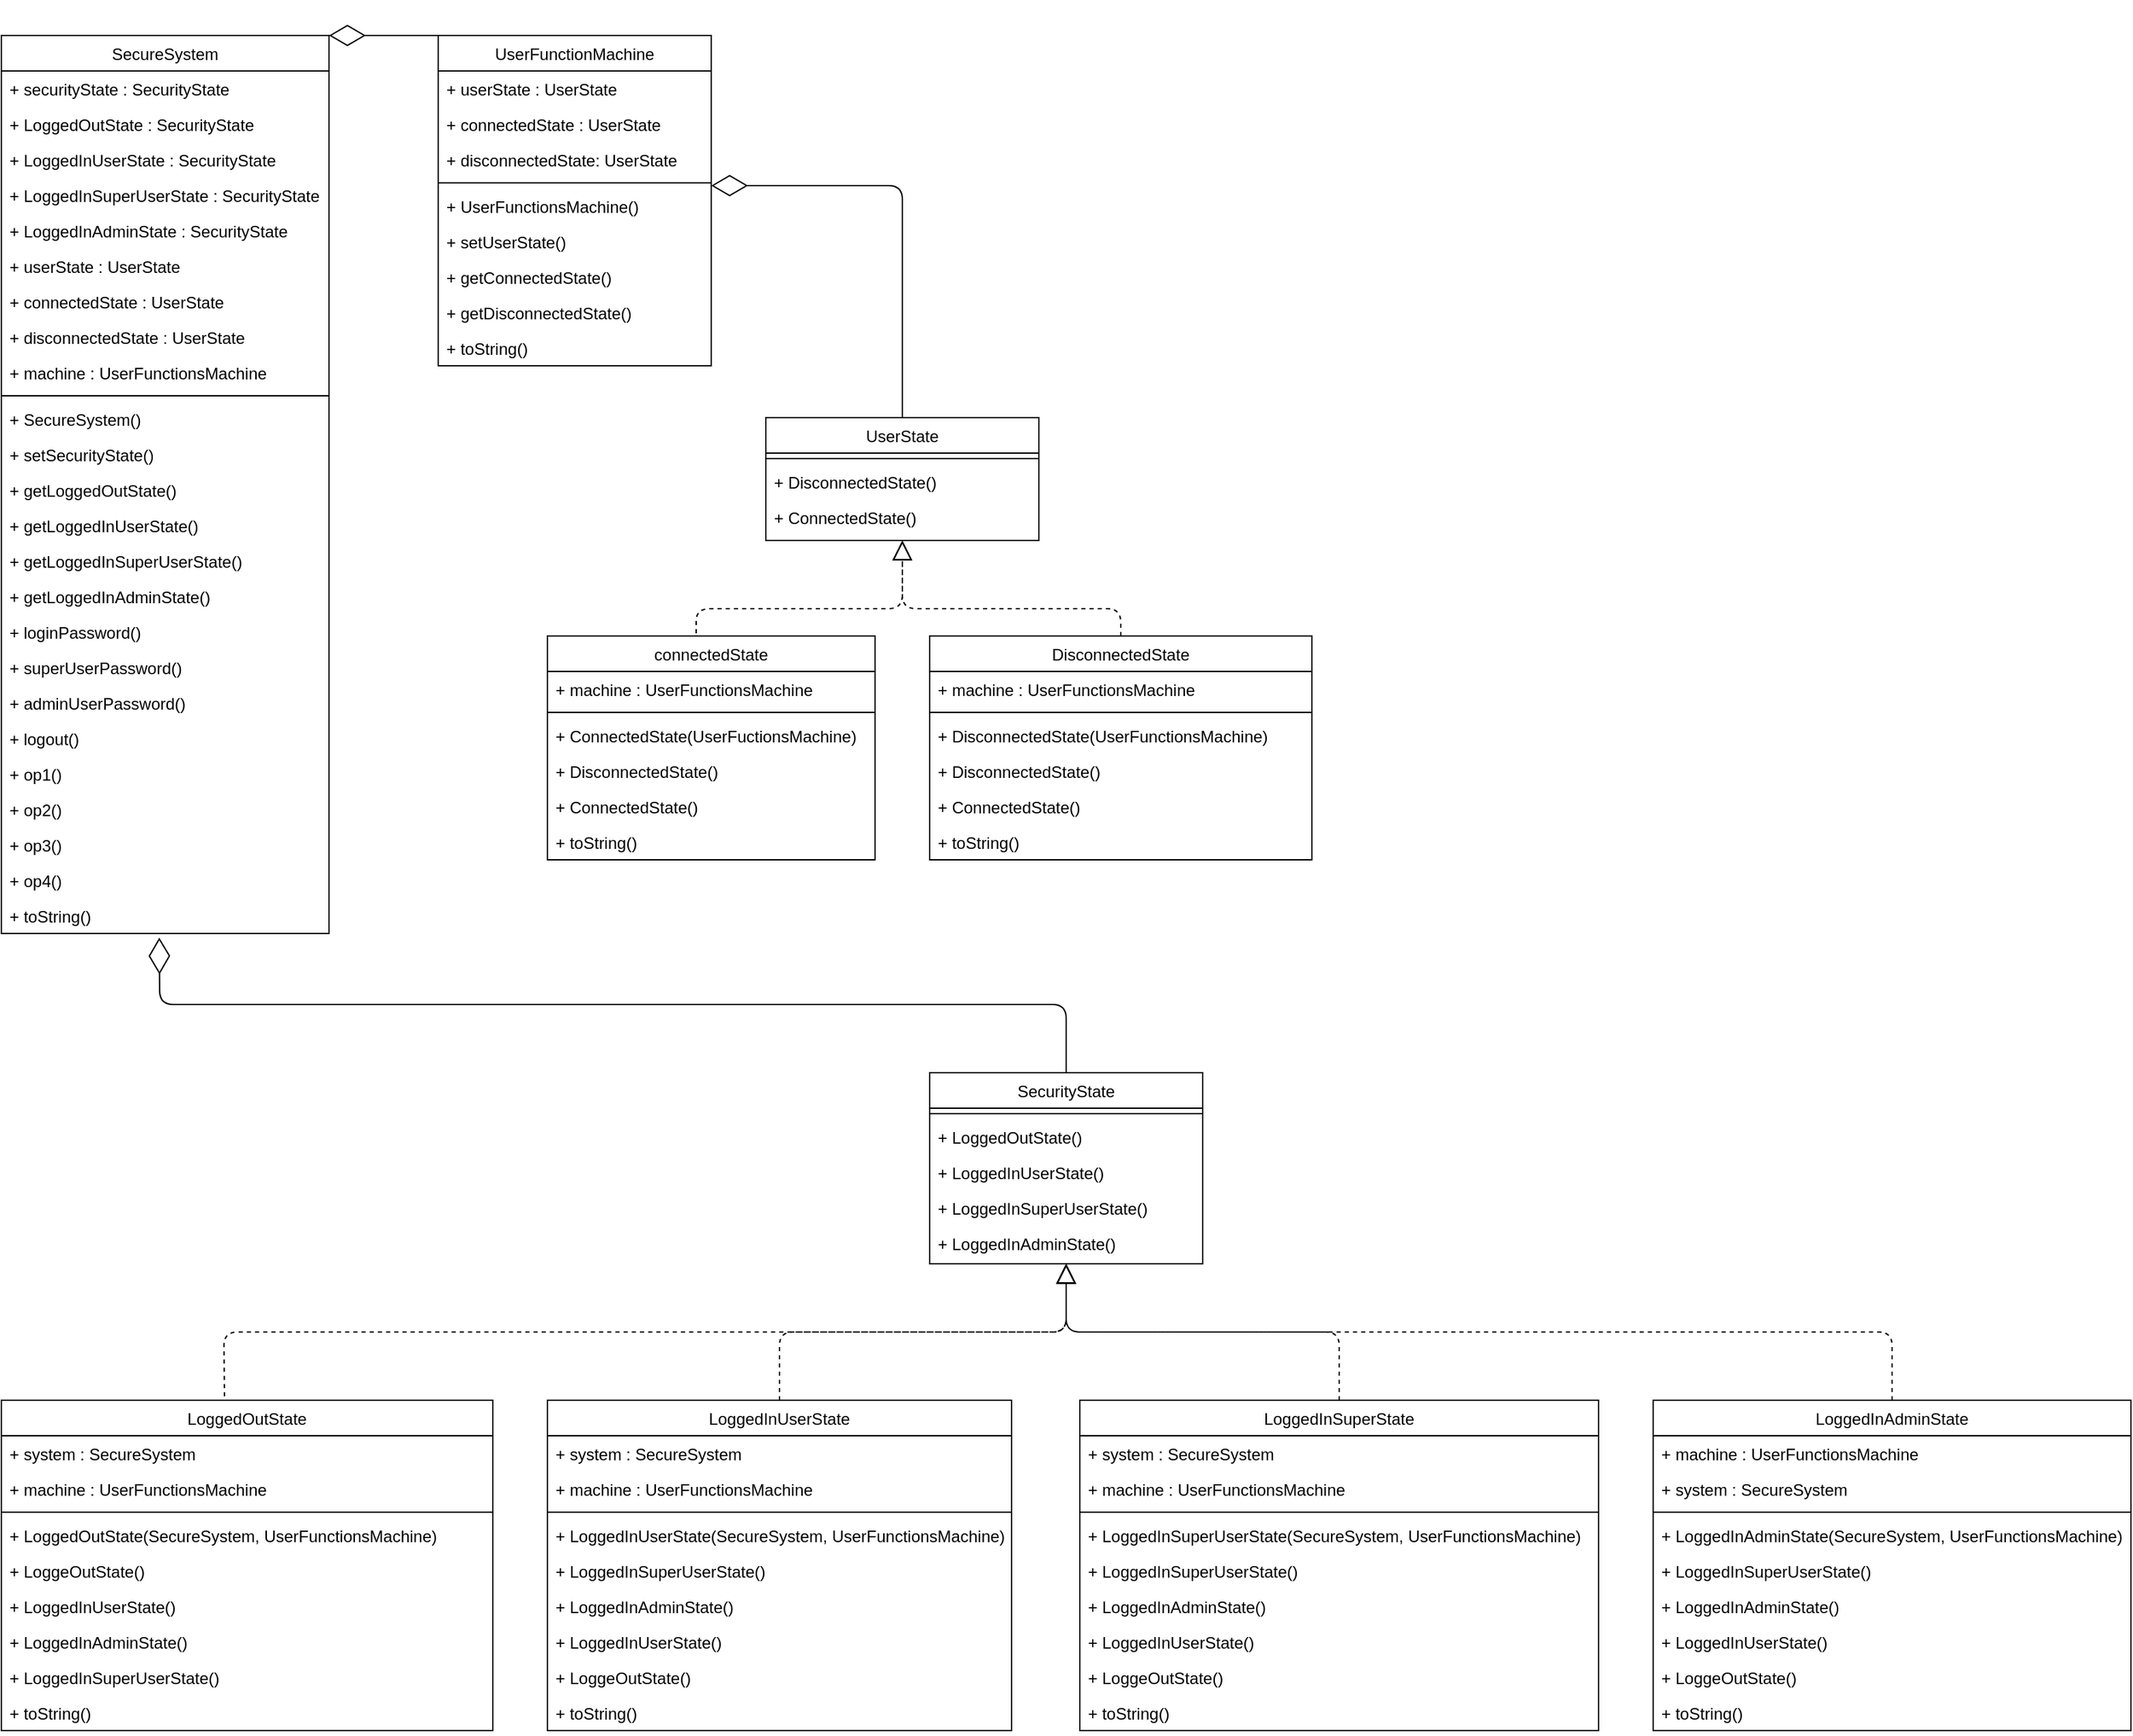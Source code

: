 <mxfile version="13.7.9" type="device"><diagram id="C5RBs43oDa-KdzZeNtuy" name="Page-1"><mxGraphModel dx="2445" dy="1057" grid="1" gridSize="10" guides="1" tooltips="1" connect="1" arrows="1" fold="1" page="1" pageScale="1" pageWidth="2336" pageHeight="1654" math="0" shadow="0"><root><mxCell id="WIyWlLk6GJQsqaUBKTNV-0"/><mxCell id="WIyWlLk6GJQsqaUBKTNV-1" parent="WIyWlLk6GJQsqaUBKTNV-0"/><mxCell id="VgipVYOxQ9triAe78pQ9-0" value="SecureSystem" style="swimlane;fontStyle=0;align=center;verticalAlign=top;childLayout=stackLayout;horizontal=1;startSize=26;horizontalStack=0;resizeParent=1;resizeLast=0;collapsible=1;marginBottom=0;rounded=0;shadow=0;strokeWidth=1;" parent="WIyWlLk6GJQsqaUBKTNV-1" vertex="1"><mxGeometry x="40" y="40" width="240" height="658" as="geometry"><mxRectangle x="550" y="140" width="160" height="26" as="alternateBounds"/></mxGeometry></mxCell><mxCell id="VgipVYOxQ9triAe78pQ9-1" value="+ securityState : SecurityState" style="text;align=left;verticalAlign=top;spacingLeft=4;spacingRight=4;overflow=hidden;rotatable=0;points=[[0,0.5],[1,0.5]];portConstraint=eastwest;" parent="VgipVYOxQ9triAe78pQ9-0" vertex="1"><mxGeometry y="26" width="240" height="26" as="geometry"/></mxCell><mxCell id="P7o2GluQ_QutccK731sS-0" value="+ LoggedOutState : SecurityState" style="text;align=left;verticalAlign=top;spacingLeft=4;spacingRight=4;overflow=hidden;rotatable=0;points=[[0,0.5],[1,0.5]];portConstraint=eastwest;" vertex="1" parent="VgipVYOxQ9triAe78pQ9-0"><mxGeometry y="52" width="240" height="26" as="geometry"/></mxCell><mxCell id="P7o2GluQ_QutccK731sS-2" value="+ LoggedInUserState : SecurityState" style="text;align=left;verticalAlign=top;spacingLeft=4;spacingRight=4;overflow=hidden;rotatable=0;points=[[0,0.5],[1,0.5]];portConstraint=eastwest;" vertex="1" parent="VgipVYOxQ9triAe78pQ9-0"><mxGeometry y="78" width="240" height="26" as="geometry"/></mxCell><mxCell id="P7o2GluQ_QutccK731sS-1" value="+ LoggedInSuperUserState : SecurityState" style="text;align=left;verticalAlign=top;spacingLeft=4;spacingRight=4;overflow=hidden;rotatable=0;points=[[0,0.5],[1,0.5]];portConstraint=eastwest;" vertex="1" parent="VgipVYOxQ9triAe78pQ9-0"><mxGeometry y="104" width="240" height="26" as="geometry"/></mxCell><mxCell id="P7o2GluQ_QutccK731sS-5" value="+ LoggedInAdminState : SecurityState" style="text;align=left;verticalAlign=top;spacingLeft=4;spacingRight=4;overflow=hidden;rotatable=0;points=[[0,0.5],[1,0.5]];portConstraint=eastwest;" vertex="1" parent="VgipVYOxQ9triAe78pQ9-0"><mxGeometry y="130" width="240" height="26" as="geometry"/></mxCell><mxCell id="P7o2GluQ_QutccK731sS-6" value="+ userState : UserState" style="text;align=left;verticalAlign=top;spacingLeft=4;spacingRight=4;overflow=hidden;rotatable=0;points=[[0,0.5],[1,0.5]];portConstraint=eastwest;" vertex="1" parent="VgipVYOxQ9triAe78pQ9-0"><mxGeometry y="156" width="240" height="26" as="geometry"/></mxCell><mxCell id="P7o2GluQ_QutccK731sS-4" value="+ connectedState : UserState" style="text;align=left;verticalAlign=top;spacingLeft=4;spacingRight=4;overflow=hidden;rotatable=0;points=[[0,0.5],[1,0.5]];portConstraint=eastwest;" vertex="1" parent="VgipVYOxQ9triAe78pQ9-0"><mxGeometry y="182" width="240" height="26" as="geometry"/></mxCell><mxCell id="P7o2GluQ_QutccK731sS-7" value="+ disconnectedState : UserState" style="text;align=left;verticalAlign=top;spacingLeft=4;spacingRight=4;overflow=hidden;rotatable=0;points=[[0,0.5],[1,0.5]];portConstraint=eastwest;" vertex="1" parent="VgipVYOxQ9triAe78pQ9-0"><mxGeometry y="208" width="240" height="26" as="geometry"/></mxCell><mxCell id="P7o2GluQ_QutccK731sS-3" value="+ machine : UserFunctionsMachine" style="text;align=left;verticalAlign=top;spacingLeft=4;spacingRight=4;overflow=hidden;rotatable=0;points=[[0,0.5],[1,0.5]];portConstraint=eastwest;" vertex="1" parent="VgipVYOxQ9triAe78pQ9-0"><mxGeometry y="234" width="240" height="26" as="geometry"/></mxCell><mxCell id="VgipVYOxQ9triAe78pQ9-2" value="" style="line;html=1;strokeWidth=1;align=left;verticalAlign=middle;spacingTop=-1;spacingLeft=3;spacingRight=3;rotatable=0;labelPosition=right;points=[];portConstraint=eastwest;" parent="VgipVYOxQ9triAe78pQ9-0" vertex="1"><mxGeometry y="260" width="240" height="8" as="geometry"/></mxCell><mxCell id="VgipVYOxQ9triAe78pQ9-3" value="+ SecureSystem()" style="text;align=left;verticalAlign=top;spacingLeft=4;spacingRight=4;overflow=hidden;rotatable=0;points=[[0,0.5],[1,0.5]];portConstraint=eastwest;" parent="VgipVYOxQ9triAe78pQ9-0" vertex="1"><mxGeometry y="268" width="240" height="26" as="geometry"/></mxCell><mxCell id="VgipVYOxQ9triAe78pQ9-4" value="+ setSecurityState()" style="text;align=left;verticalAlign=top;spacingLeft=4;spacingRight=4;overflow=hidden;rotatable=0;points=[[0,0.5],[1,0.5]];portConstraint=eastwest;" parent="VgipVYOxQ9triAe78pQ9-0" vertex="1"><mxGeometry y="294" width="240" height="26" as="geometry"/></mxCell><mxCell id="VgipVYOxQ9triAe78pQ9-5" value="+ getLoggedOutState()" style="text;align=left;verticalAlign=top;spacingLeft=4;spacingRight=4;overflow=hidden;rotatable=0;points=[[0,0.5],[1,0.5]];portConstraint=eastwest;" parent="VgipVYOxQ9triAe78pQ9-0" vertex="1"><mxGeometry y="320" width="240" height="26" as="geometry"/></mxCell><mxCell id="VgipVYOxQ9triAe78pQ9-6" value="+ getLoggedInUserState()" style="text;align=left;verticalAlign=top;spacingLeft=4;spacingRight=4;overflow=hidden;rotatable=0;points=[[0,0.5],[1,0.5]];portConstraint=eastwest;" parent="VgipVYOxQ9triAe78pQ9-0" vertex="1"><mxGeometry y="346" width="240" height="26" as="geometry"/></mxCell><mxCell id="VgipVYOxQ9triAe78pQ9-7" value="+ getLoggedInSuperUserState()" style="text;align=left;verticalAlign=top;spacingLeft=4;spacingRight=4;overflow=hidden;rotatable=0;points=[[0,0.5],[1,0.5]];portConstraint=eastwest;" parent="VgipVYOxQ9triAe78pQ9-0" vertex="1"><mxGeometry y="372" width="240" height="26" as="geometry"/></mxCell><mxCell id="VgipVYOxQ9triAe78pQ9-8" value="+ getLoggedInAdminState()" style="text;align=left;verticalAlign=top;spacingLeft=4;spacingRight=4;overflow=hidden;rotatable=0;points=[[0,0.5],[1,0.5]];portConstraint=eastwest;" parent="VgipVYOxQ9triAe78pQ9-0" vertex="1"><mxGeometry y="398" width="240" height="26" as="geometry"/></mxCell><mxCell id="VgipVYOxQ9triAe78pQ9-9" value="+ loginPassword()" style="text;align=left;verticalAlign=top;spacingLeft=4;spacingRight=4;overflow=hidden;rotatable=0;points=[[0,0.5],[1,0.5]];portConstraint=eastwest;" parent="VgipVYOxQ9triAe78pQ9-0" vertex="1"><mxGeometry y="424" width="240" height="26" as="geometry"/></mxCell><mxCell id="VgipVYOxQ9triAe78pQ9-10" value="+ superUserPassword()" style="text;align=left;verticalAlign=top;spacingLeft=4;spacingRight=4;overflow=hidden;rotatable=0;points=[[0,0.5],[1,0.5]];portConstraint=eastwest;" parent="VgipVYOxQ9triAe78pQ9-0" vertex="1"><mxGeometry y="450" width="240" height="26" as="geometry"/></mxCell><mxCell id="VgipVYOxQ9triAe78pQ9-11" value="+ adminUserPassword()" style="text;align=left;verticalAlign=top;spacingLeft=4;spacingRight=4;overflow=hidden;rotatable=0;points=[[0,0.5],[1,0.5]];portConstraint=eastwest;" parent="VgipVYOxQ9triAe78pQ9-0" vertex="1"><mxGeometry y="476" width="240" height="26" as="geometry"/></mxCell><mxCell id="P7o2GluQ_QutccK731sS-8" value="+ logout()" style="text;align=left;verticalAlign=top;spacingLeft=4;spacingRight=4;overflow=hidden;rotatable=0;points=[[0,0.5],[1,0.5]];portConstraint=eastwest;" vertex="1" parent="VgipVYOxQ9triAe78pQ9-0"><mxGeometry y="502" width="240" height="26" as="geometry"/></mxCell><mxCell id="P7o2GluQ_QutccK731sS-17" value="+ op1()" style="text;align=left;verticalAlign=top;spacingLeft=4;spacingRight=4;overflow=hidden;rotatable=0;points=[[0,0.5],[1,0.5]];portConstraint=eastwest;" vertex="1" parent="VgipVYOxQ9triAe78pQ9-0"><mxGeometry y="528" width="240" height="26" as="geometry"/></mxCell><mxCell id="P7o2GluQ_QutccK731sS-12" value="+ op2()" style="text;align=left;verticalAlign=top;spacingLeft=4;spacingRight=4;overflow=hidden;rotatable=0;points=[[0,0.5],[1,0.5]];portConstraint=eastwest;" vertex="1" parent="VgipVYOxQ9triAe78pQ9-0"><mxGeometry y="554" width="240" height="26" as="geometry"/></mxCell><mxCell id="P7o2GluQ_QutccK731sS-19" value="+ op3()" style="text;align=left;verticalAlign=top;spacingLeft=4;spacingRight=4;overflow=hidden;rotatable=0;points=[[0,0.5],[1,0.5]];portConstraint=eastwest;" vertex="1" parent="VgipVYOxQ9triAe78pQ9-0"><mxGeometry y="580" width="240" height="26" as="geometry"/></mxCell><mxCell id="P7o2GluQ_QutccK731sS-18" value="+ op4()" style="text;align=left;verticalAlign=top;spacingLeft=4;spacingRight=4;overflow=hidden;rotatable=0;points=[[0,0.5],[1,0.5]];portConstraint=eastwest;" vertex="1" parent="VgipVYOxQ9triAe78pQ9-0"><mxGeometry y="606" width="240" height="26" as="geometry"/></mxCell><mxCell id="P7o2GluQ_QutccK731sS-13" value="+ toString()" style="text;align=left;verticalAlign=top;spacingLeft=4;spacingRight=4;overflow=hidden;rotatable=0;points=[[0,0.5],[1,0.5]];portConstraint=eastwest;" vertex="1" parent="VgipVYOxQ9triAe78pQ9-0"><mxGeometry y="632" width="240" height="26" as="geometry"/></mxCell><mxCell id="P7o2GluQ_QutccK731sS-23" value="" style="endArrow=block;dashed=1;endFill=0;endSize=12;html=1;exitX=0.454;exitY=-0.012;exitDx=0;exitDy=0;exitPerimeter=0;entryX=0.5;entryY=1;entryDx=0;entryDy=0;" edge="1" parent="WIyWlLk6GJQsqaUBKTNV-1" source="VgipVYOxQ9triAe78pQ9-29" target="VgipVYOxQ9triAe78pQ9-21"><mxGeometry width="160" relative="1" as="geometry"><mxPoint x="570" y="562" as="sourcePoint"/><mxPoint x="700" y="540" as="targetPoint"/><Array as="points"><mxPoint x="549" y="460"/><mxPoint x="700" y="460"/></Array></mxGeometry></mxCell><mxCell id="VgipVYOxQ9triAe78pQ9-16" value="UserFunctionMachine" style="swimlane;fontStyle=0;align=center;verticalAlign=top;childLayout=stackLayout;horizontal=1;startSize=26;horizontalStack=0;resizeParent=1;resizeLast=0;collapsible=1;marginBottom=0;rounded=0;shadow=0;strokeWidth=1;" parent="WIyWlLk6GJQsqaUBKTNV-1" vertex="1"><mxGeometry x="360" y="40" width="200" height="242" as="geometry"><mxRectangle x="550" y="140" width="160" height="26" as="alternateBounds"/></mxGeometry></mxCell><mxCell id="VgipVYOxQ9triAe78pQ9-18" value="+ userState : UserState" style="text;align=left;verticalAlign=top;spacingLeft=4;spacingRight=4;overflow=hidden;rotatable=0;points=[[0,0.5],[1,0.5]];portConstraint=eastwest;" parent="VgipVYOxQ9triAe78pQ9-16" vertex="1"><mxGeometry y="26" width="200" height="26" as="geometry"/></mxCell><mxCell id="P7o2GluQ_QutccK731sS-24" value="+ connectedState : UserState" style="text;align=left;verticalAlign=top;spacingLeft=4;spacingRight=4;overflow=hidden;rotatable=0;points=[[0,0.5],[1,0.5]];portConstraint=eastwest;" vertex="1" parent="VgipVYOxQ9triAe78pQ9-16"><mxGeometry y="52" width="200" height="26" as="geometry"/></mxCell><mxCell id="P7o2GluQ_QutccK731sS-25" value="+ disconnectedState: UserState" style="text;align=left;verticalAlign=top;spacingLeft=4;spacingRight=4;overflow=hidden;rotatable=0;points=[[0,0.5],[1,0.5]];portConstraint=eastwest;" vertex="1" parent="VgipVYOxQ9triAe78pQ9-16"><mxGeometry y="78" width="200" height="26" as="geometry"/></mxCell><mxCell id="VgipVYOxQ9triAe78pQ9-17" value="" style="line;html=1;strokeWidth=1;align=left;verticalAlign=middle;spacingTop=-1;spacingLeft=3;spacingRight=3;rotatable=0;labelPosition=right;points=[];portConstraint=eastwest;" parent="VgipVYOxQ9triAe78pQ9-16" vertex="1"><mxGeometry y="104" width="200" height="8" as="geometry"/></mxCell><mxCell id="VgipVYOxQ9triAe78pQ9-19" value="+ UserFunctionsMachine()" style="text;align=left;verticalAlign=top;spacingLeft=4;spacingRight=4;overflow=hidden;rotatable=0;points=[[0,0.5],[1,0.5]];portConstraint=eastwest;" parent="VgipVYOxQ9triAe78pQ9-16" vertex="1"><mxGeometry y="112" width="200" height="26" as="geometry"/></mxCell><mxCell id="VgipVYOxQ9triAe78pQ9-20" value="+ setUserState()" style="text;align=left;verticalAlign=top;spacingLeft=4;spacingRight=4;overflow=hidden;rotatable=0;points=[[0,0.5],[1,0.5]];portConstraint=eastwest;" parent="VgipVYOxQ9triAe78pQ9-16" vertex="1"><mxGeometry y="138" width="200" height="26" as="geometry"/></mxCell><mxCell id="P7o2GluQ_QutccK731sS-26" value="+ getConnectedState()" style="text;align=left;verticalAlign=top;spacingLeft=4;spacingRight=4;overflow=hidden;rotatable=0;points=[[0,0.5],[1,0.5]];portConstraint=eastwest;" vertex="1" parent="VgipVYOxQ9triAe78pQ9-16"><mxGeometry y="164" width="200" height="26" as="geometry"/></mxCell><mxCell id="P7o2GluQ_QutccK731sS-27" value="+ getDisconnectedState()" style="text;align=left;verticalAlign=top;spacingLeft=4;spacingRight=4;overflow=hidden;rotatable=0;points=[[0,0.5],[1,0.5]];portConstraint=eastwest;" vertex="1" parent="VgipVYOxQ9triAe78pQ9-16"><mxGeometry y="190" width="200" height="26" as="geometry"/></mxCell><mxCell id="P7o2GluQ_QutccK731sS-28" value="+ toString()" style="text;align=left;verticalAlign=top;spacingLeft=4;spacingRight=4;overflow=hidden;rotatable=0;points=[[0,0.5],[1,0.5]];portConstraint=eastwest;" vertex="1" parent="VgipVYOxQ9triAe78pQ9-16"><mxGeometry y="216" width="200" height="26" as="geometry"/></mxCell><mxCell id="P7o2GluQ_QutccK731sS-31" value="" style="endArrow=block;dashed=1;endFill=0;endSize=12;html=1;exitX=0.5;exitY=0;exitDx=0;exitDy=0;entryX=0.5;entryY=1;entryDx=0;entryDy=0;" edge="1" parent="WIyWlLk6GJQsqaUBKTNV-1" source="VgipVYOxQ9triAe78pQ9-37" target="VgipVYOxQ9triAe78pQ9-21"><mxGeometry width="160" relative="1" as="geometry"><mxPoint x="830.0" y="587.72" as="sourcePoint"/><mxPoint x="959.2" y="510.0" as="targetPoint"/><Array as="points"><mxPoint x="860" y="460"/><mxPoint x="700" y="460"/></Array></mxGeometry></mxCell><mxCell id="P7o2GluQ_QutccK731sS-32" value="" style="endArrow=block;dashed=1;endFill=0;endSize=12;html=1;exitX=0.5;exitY=0;exitDx=0;exitDy=0;entryX=0.5;entryY=1;entryDx=0;entryDy=0;movable=0;resizable=0;rotatable=0;deletable=0;editable=0;connectable=0;" edge="1" parent="WIyWlLk6GJQsqaUBKTNV-1" source="P7o2GluQ_QutccK731sS-42" target="P7o2GluQ_QutccK731sS-34"><mxGeometry width="160" relative="1" as="geometry"><mxPoint x="690" y="1042" as="sourcePoint"/><mxPoint x="820" y="1020" as="targetPoint"/><Array as="points"><mxPoint x="610" y="990"/><mxPoint x="820" y="990"/></Array></mxGeometry></mxCell><mxCell id="P7o2GluQ_QutccK731sS-33" value="" style="endArrow=block;dashed=1;endFill=0;endSize=12;html=1;exitX=0.5;exitY=0;exitDx=0;exitDy=0;entryX=0.5;entryY=1;entryDx=0;entryDy=0;" edge="1" parent="WIyWlLk6GJQsqaUBKTNV-1" source="P7o2GluQ_QutccK731sS-50" target="P7o2GluQ_QutccK731sS-34"><mxGeometry width="160" relative="1" as="geometry"><mxPoint x="950.0" y="1067.72" as="sourcePoint"/><mxPoint x="1079.2" y="990.0" as="targetPoint"/><Array as="points"><mxPoint x="1020" y="990"/><mxPoint x="820" y="990"/></Array></mxGeometry></mxCell><mxCell id="P7o2GluQ_QutccK731sS-58" value="" style="endArrow=block;dashed=1;endFill=0;endSize=12;html=1;exitX=0.454;exitY=-0.012;exitDx=0;exitDy=0;exitPerimeter=0;entryX=0.5;entryY=1;entryDx=0;entryDy=0;" edge="1" parent="WIyWlLk6GJQsqaUBKTNV-1" source="P7o2GluQ_QutccK731sS-59" target="P7o2GluQ_QutccK731sS-34"><mxGeometry width="160" relative="1" as="geometry"><mxPoint x="450" y="1042" as="sourcePoint"/><mxPoint x="580" y="990" as="targetPoint"/><Array as="points"><mxPoint x="203" y="990"/><mxPoint x="820" y="990"/></Array></mxGeometry></mxCell><mxCell id="P7o2GluQ_QutccK731sS-76" value="" style="endArrow=block;dashed=1;endFill=0;endSize=12;html=1;exitX=0.5;exitY=0;exitDx=0;exitDy=0;entryX=0.5;entryY=1;entryDx=0;entryDy=0;" edge="1" parent="WIyWlLk6GJQsqaUBKTNV-1" source="P7o2GluQ_QutccK731sS-77" target="P7o2GluQ_QutccK731sS-34"><mxGeometry width="160" relative="1" as="geometry"><mxPoint x="1170" y="1042" as="sourcePoint"/><mxPoint x="870" y="1020" as="targetPoint"/><Array as="points"><mxPoint x="1425" y="990"/><mxPoint x="820" y="990"/></Array></mxGeometry></mxCell><mxCell id="P7o2GluQ_QutccK731sS-85" value="" style="endArrow=diamondThin;endFill=0;endSize=24;html=1;entryX=0.482;entryY=1.115;entryDx=0;entryDy=0;entryPerimeter=0;exitX=0.5;exitY=0;exitDx=0;exitDy=0;" edge="1" parent="WIyWlLk6GJQsqaUBKTNV-1" source="P7o2GluQ_QutccK731sS-34" target="P7o2GluQ_QutccK731sS-13"><mxGeometry width="160" relative="1" as="geometry"><mxPoint x="520" y="750" as="sourcePoint"/><mxPoint x="230" y="790" as="targetPoint"/><Array as="points"><mxPoint x="820" y="750"/><mxPoint x="156" y="750"/></Array></mxGeometry></mxCell><mxCell id="P7o2GluQ_QutccK731sS-87" value="" style="endArrow=diamondThin;endFill=0;endSize=24;html=1;exitX=0.5;exitY=0;exitDx=0;exitDy=0;" edge="1" parent="WIyWlLk6GJQsqaUBKTNV-1" source="VgipVYOxQ9triAe78pQ9-21"><mxGeometry width="160" relative="1" as="geometry"><mxPoint x="680" y="381.01" as="sourcePoint"/><mxPoint x="560" y="150" as="targetPoint"/><Array as="points"><mxPoint x="700" y="347"/><mxPoint x="700" y="150"/></Array></mxGeometry></mxCell><mxCell id="P7o2GluQ_QutccK731sS-34" value="SecurityState" style="swimlane;fontStyle=0;align=center;verticalAlign=top;childLayout=stackLayout;horizontal=1;startSize=26;horizontalStack=0;resizeParent=1;resizeLast=0;collapsible=1;marginBottom=0;rounded=0;shadow=0;strokeWidth=1;" vertex="1" parent="WIyWlLk6GJQsqaUBKTNV-1"><mxGeometry x="720" y="800" width="200" height="140" as="geometry"><mxRectangle x="550" y="140" width="160" height="26" as="alternateBounds"/></mxGeometry></mxCell><mxCell id="P7o2GluQ_QutccK731sS-36" value="" style="line;html=1;strokeWidth=1;align=left;verticalAlign=middle;spacingTop=-1;spacingLeft=3;spacingRight=3;rotatable=0;labelPosition=right;points=[];portConstraint=eastwest;" vertex="1" parent="P7o2GluQ_QutccK731sS-34"><mxGeometry y="26" width="200" height="8" as="geometry"/></mxCell><mxCell id="P7o2GluQ_QutccK731sS-37" value="+ LoggedOutState()" style="text;align=left;verticalAlign=top;spacingLeft=4;spacingRight=4;overflow=hidden;rotatable=0;points=[[0,0.5],[1,0.5]];portConstraint=eastwest;" vertex="1" parent="P7o2GluQ_QutccK731sS-34"><mxGeometry y="34" width="200" height="26" as="geometry"/></mxCell><mxCell id="P7o2GluQ_QutccK731sS-38" value="+ LoggedInUserState()" style="text;align=left;verticalAlign=top;spacingLeft=4;spacingRight=4;overflow=hidden;rotatable=0;points=[[0,0.5],[1,0.5]];portConstraint=eastwest;" vertex="1" parent="P7o2GluQ_QutccK731sS-34"><mxGeometry y="60" width="200" height="26" as="geometry"/></mxCell><mxCell id="P7o2GluQ_QutccK731sS-39" value="+ LoggedInSuperUserState()" style="text;align=left;verticalAlign=top;spacingLeft=4;spacingRight=4;overflow=hidden;rotatable=0;points=[[0,0.5],[1,0.5]];portConstraint=eastwest;" vertex="1" parent="P7o2GluQ_QutccK731sS-34"><mxGeometry y="86" width="200" height="26" as="geometry"/></mxCell><mxCell id="P7o2GluQ_QutccK731sS-40" value="+ LoggedInAdminState()" style="text;align=left;verticalAlign=top;spacingLeft=4;spacingRight=4;overflow=hidden;rotatable=0;points=[[0,0.5],[1,0.5]];portConstraint=eastwest;" vertex="1" parent="P7o2GluQ_QutccK731sS-34"><mxGeometry y="112" width="200" height="26" as="geometry"/></mxCell><mxCell id="P7o2GluQ_QutccK731sS-42" value="LoggedInUserState" style="swimlane;fontStyle=0;align=center;verticalAlign=top;childLayout=stackLayout;horizontal=1;startSize=26;horizontalStack=0;resizeParent=1;resizeLast=0;collapsible=1;marginBottom=0;rounded=0;shadow=0;strokeWidth=1;" vertex="1" parent="WIyWlLk6GJQsqaUBKTNV-1"><mxGeometry x="440" y="1040" width="340" height="242" as="geometry"><mxRectangle x="550" y="140" width="160" height="26" as="alternateBounds"/></mxGeometry></mxCell><mxCell id="P7o2GluQ_QutccK731sS-43" value="+ system : SecureSystem" style="text;align=left;verticalAlign=top;spacingLeft=4;spacingRight=4;overflow=hidden;rotatable=0;points=[[0,0.5],[1,0.5]];portConstraint=eastwest;" vertex="1" parent="P7o2GluQ_QutccK731sS-42"><mxGeometry y="26" width="340" height="26" as="geometry"/></mxCell><mxCell id="P7o2GluQ_QutccK731sS-90" value="+ machine : UserFunctionsMachine" style="text;align=left;verticalAlign=top;spacingLeft=4;spacingRight=4;overflow=hidden;rotatable=0;points=[[0,0.5],[1,0.5]];portConstraint=eastwest;" vertex="1" parent="P7o2GluQ_QutccK731sS-42"><mxGeometry y="52" width="340" height="26" as="geometry"/></mxCell><mxCell id="P7o2GluQ_QutccK731sS-44" value="" style="line;html=1;strokeWidth=1;align=left;verticalAlign=middle;spacingTop=-1;spacingLeft=3;spacingRight=3;rotatable=0;labelPosition=right;points=[];portConstraint=eastwest;" vertex="1" parent="P7o2GluQ_QutccK731sS-42"><mxGeometry y="78" width="340" height="8" as="geometry"/></mxCell><mxCell id="P7o2GluQ_QutccK731sS-91" value="+ LoggedInUserState(SecureSystem, UserFunctionsMachine)" style="text;align=left;verticalAlign=top;spacingLeft=4;spacingRight=4;overflow=hidden;rotatable=0;points=[[0,0.5],[1,0.5]];portConstraint=eastwest;" vertex="1" parent="P7o2GluQ_QutccK731sS-42"><mxGeometry y="86" width="340" height="26" as="geometry"/></mxCell><mxCell id="P7o2GluQ_QutccK731sS-95" value="+ LoggedInSuperUserState()" style="text;align=left;verticalAlign=top;spacingLeft=4;spacingRight=4;overflow=hidden;rotatable=0;points=[[0,0.5],[1,0.5]];portConstraint=eastwest;" vertex="1" parent="P7o2GluQ_QutccK731sS-42"><mxGeometry y="112" width="340" height="26" as="geometry"/></mxCell><mxCell id="P7o2GluQ_QutccK731sS-94" value="+ LoggedInAdminState()" style="text;align=left;verticalAlign=top;spacingLeft=4;spacingRight=4;overflow=hidden;rotatable=0;points=[[0,0.5],[1,0.5]];portConstraint=eastwest;" vertex="1" parent="P7o2GluQ_QutccK731sS-42"><mxGeometry y="138" width="340" height="26" as="geometry"/></mxCell><mxCell id="P7o2GluQ_QutccK731sS-93" value="+ LoggedInUserState()" style="text;align=left;verticalAlign=top;spacingLeft=4;spacingRight=4;overflow=hidden;rotatable=0;points=[[0,0.5],[1,0.5]];portConstraint=eastwest;" vertex="1" parent="P7o2GluQ_QutccK731sS-42"><mxGeometry y="164" width="340" height="26" as="geometry"/></mxCell><mxCell id="P7o2GluQ_QutccK731sS-92" value="+ LoggeOutState()" style="text;align=left;verticalAlign=top;spacingLeft=4;spacingRight=4;overflow=hidden;rotatable=0;points=[[0,0.5],[1,0.5]];portConstraint=eastwest;" vertex="1" parent="P7o2GluQ_QutccK731sS-42"><mxGeometry y="190" width="340" height="26" as="geometry"/></mxCell><mxCell id="P7o2GluQ_QutccK731sS-49" value="+ toString()" style="text;align=left;verticalAlign=top;spacingLeft=4;spacingRight=4;overflow=hidden;rotatable=0;points=[[0,0.5],[1,0.5]];portConstraint=eastwest;" vertex="1" parent="P7o2GluQ_QutccK731sS-42"><mxGeometry y="216" width="340" height="26" as="geometry"/></mxCell><mxCell id="P7o2GluQ_QutccK731sS-59" value="LoggedOutState" style="swimlane;fontStyle=0;align=center;verticalAlign=top;childLayout=stackLayout;horizontal=1;startSize=26;horizontalStack=0;resizeParent=1;resizeLast=0;collapsible=1;marginBottom=0;rounded=0;shadow=0;strokeWidth=1;" vertex="1" parent="WIyWlLk6GJQsqaUBKTNV-1"><mxGeometry x="40" y="1040" width="360" height="242" as="geometry"><mxRectangle x="550" y="140" width="160" height="26" as="alternateBounds"/></mxGeometry></mxCell><mxCell id="P7o2GluQ_QutccK731sS-60" value="+ system : SecureSystem" style="text;align=left;verticalAlign=top;spacingLeft=4;spacingRight=4;overflow=hidden;rotatable=0;points=[[0,0.5],[1,0.5]];portConstraint=eastwest;" vertex="1" parent="P7o2GluQ_QutccK731sS-59"><mxGeometry y="26" width="360" height="26" as="geometry"/></mxCell><mxCell id="P7o2GluQ_QutccK731sS-88" value="+ machine : UserFunctionsMachine" style="text;align=left;verticalAlign=top;spacingLeft=4;spacingRight=4;overflow=hidden;rotatable=0;points=[[0,0.5],[1,0.5]];portConstraint=eastwest;" vertex="1" parent="P7o2GluQ_QutccK731sS-59"><mxGeometry y="52" width="360" height="26" as="geometry"/></mxCell><mxCell id="P7o2GluQ_QutccK731sS-61" value="" style="line;html=1;strokeWidth=1;align=left;verticalAlign=middle;spacingTop=-1;spacingLeft=3;spacingRight=3;rotatable=0;labelPosition=right;points=[];portConstraint=eastwest;" vertex="1" parent="P7o2GluQ_QutccK731sS-59"><mxGeometry y="78" width="360" height="8" as="geometry"/></mxCell><mxCell id="P7o2GluQ_QutccK731sS-62" value="+ LoggedOutState(SecureSystem, UserFunctionsMachine)" style="text;align=left;verticalAlign=top;spacingLeft=4;spacingRight=4;overflow=hidden;rotatable=0;points=[[0,0.5],[1,0.5]];portConstraint=eastwest;" vertex="1" parent="P7o2GluQ_QutccK731sS-59"><mxGeometry y="86" width="360" height="26" as="geometry"/></mxCell><mxCell id="P7o2GluQ_QutccK731sS-63" value="+ LoggeOutState()" style="text;align=left;verticalAlign=top;spacingLeft=4;spacingRight=4;overflow=hidden;rotatable=0;points=[[0,0.5],[1,0.5]];portConstraint=eastwest;" vertex="1" parent="P7o2GluQ_QutccK731sS-59"><mxGeometry y="112" width="360" height="26" as="geometry"/></mxCell><mxCell id="P7o2GluQ_QutccK731sS-64" value="+ LoggedInUserState()" style="text;align=left;verticalAlign=top;spacingLeft=4;spacingRight=4;overflow=hidden;rotatable=0;points=[[0,0.5],[1,0.5]];portConstraint=eastwest;" vertex="1" parent="P7o2GluQ_QutccK731sS-59"><mxGeometry y="138" width="360" height="26" as="geometry"/></mxCell><mxCell id="P7o2GluQ_QutccK731sS-65" value="+ LoggedInAdminState()" style="text;align=left;verticalAlign=top;spacingLeft=4;spacingRight=4;overflow=hidden;rotatable=0;points=[[0,0.5],[1,0.5]];portConstraint=eastwest;" vertex="1" parent="P7o2GluQ_QutccK731sS-59"><mxGeometry y="164" width="360" height="26" as="geometry"/></mxCell><mxCell id="P7o2GluQ_QutccK731sS-89" value="+ LoggedInSuperUserState()" style="text;align=left;verticalAlign=top;spacingLeft=4;spacingRight=4;overflow=hidden;rotatable=0;points=[[0,0.5],[1,0.5]];portConstraint=eastwest;" vertex="1" parent="P7o2GluQ_QutccK731sS-59"><mxGeometry y="190" width="360" height="26" as="geometry"/></mxCell><mxCell id="P7o2GluQ_QutccK731sS-66" value="+ toString()" style="text;align=left;verticalAlign=top;spacingLeft=4;spacingRight=4;overflow=hidden;rotatable=0;points=[[0,0.5],[1,0.5]];portConstraint=eastwest;" vertex="1" parent="P7o2GluQ_QutccK731sS-59"><mxGeometry y="216" width="360" height="26" as="geometry"/></mxCell><mxCell id="P7o2GluQ_QutccK731sS-50" value="LoggedInSuperState" style="swimlane;fontStyle=0;align=center;verticalAlign=top;childLayout=stackLayout;horizontal=1;startSize=26;horizontalStack=0;resizeParent=1;resizeLast=0;collapsible=1;marginBottom=0;rounded=0;shadow=0;strokeWidth=1;" vertex="1" parent="WIyWlLk6GJQsqaUBKTNV-1"><mxGeometry x="830" y="1040" width="380" height="242" as="geometry"><mxRectangle x="550" y="140" width="160" height="26" as="alternateBounds"/></mxGeometry></mxCell><mxCell id="P7o2GluQ_QutccK731sS-96" value="+ system : SecureSystem" style="text;align=left;verticalAlign=top;spacingLeft=4;spacingRight=4;overflow=hidden;rotatable=0;points=[[0,0.5],[1,0.5]];portConstraint=eastwest;" vertex="1" parent="P7o2GluQ_QutccK731sS-50"><mxGeometry y="26" width="380" height="26" as="geometry"/></mxCell><mxCell id="P7o2GluQ_QutccK731sS-97" value="+ machine : UserFunctionsMachine" style="text;align=left;verticalAlign=top;spacingLeft=4;spacingRight=4;overflow=hidden;rotatable=0;points=[[0,0.5],[1,0.5]];portConstraint=eastwest;" vertex="1" parent="P7o2GluQ_QutccK731sS-50"><mxGeometry y="52" width="380" height="26" as="geometry"/></mxCell><mxCell id="P7o2GluQ_QutccK731sS-52" value="" style="line;html=1;strokeWidth=1;align=left;verticalAlign=middle;spacingTop=-1;spacingLeft=3;spacingRight=3;rotatable=0;labelPosition=right;points=[];portConstraint=eastwest;" vertex="1" parent="P7o2GluQ_QutccK731sS-50"><mxGeometry y="78" width="380" height="8" as="geometry"/></mxCell><mxCell id="P7o2GluQ_QutccK731sS-98" value="+ LoggedInSuperUserState(SecureSystem, UserFunctionsMachine)" style="text;align=left;verticalAlign=top;spacingLeft=4;spacingRight=4;overflow=hidden;rotatable=0;points=[[0,0.5],[1,0.5]];portConstraint=eastwest;" vertex="1" parent="P7o2GluQ_QutccK731sS-50"><mxGeometry y="86" width="380" height="26" as="geometry"/></mxCell><mxCell id="P7o2GluQ_QutccK731sS-99" value="+ LoggedInSuperUserState()" style="text;align=left;verticalAlign=top;spacingLeft=4;spacingRight=4;overflow=hidden;rotatable=0;points=[[0,0.5],[1,0.5]];portConstraint=eastwest;" vertex="1" parent="P7o2GluQ_QutccK731sS-50"><mxGeometry y="112" width="380" height="26" as="geometry"/></mxCell><mxCell id="P7o2GluQ_QutccK731sS-100" value="+ LoggedInAdminState()" style="text;align=left;verticalAlign=top;spacingLeft=4;spacingRight=4;overflow=hidden;rotatable=0;points=[[0,0.5],[1,0.5]];portConstraint=eastwest;" vertex="1" parent="P7o2GluQ_QutccK731sS-50"><mxGeometry y="138" width="380" height="26" as="geometry"/></mxCell><mxCell id="P7o2GluQ_QutccK731sS-101" value="+ LoggedInUserState()" style="text;align=left;verticalAlign=top;spacingLeft=4;spacingRight=4;overflow=hidden;rotatable=0;points=[[0,0.5],[1,0.5]];portConstraint=eastwest;" vertex="1" parent="P7o2GluQ_QutccK731sS-50"><mxGeometry y="164" width="380" height="26" as="geometry"/></mxCell><mxCell id="P7o2GluQ_QutccK731sS-102" value="+ LoggeOutState()" style="text;align=left;verticalAlign=top;spacingLeft=4;spacingRight=4;overflow=hidden;rotatable=0;points=[[0,0.5],[1,0.5]];portConstraint=eastwest;" vertex="1" parent="P7o2GluQ_QutccK731sS-50"><mxGeometry y="190" width="380" height="26" as="geometry"/></mxCell><mxCell id="P7o2GluQ_QutccK731sS-103" value="+ toString()" style="text;align=left;verticalAlign=top;spacingLeft=4;spacingRight=4;overflow=hidden;rotatable=0;points=[[0,0.5],[1,0.5]];portConstraint=eastwest;" vertex="1" parent="P7o2GluQ_QutccK731sS-50"><mxGeometry y="216" width="380" height="26" as="geometry"/></mxCell><mxCell id="P7o2GluQ_QutccK731sS-77" value="LoggedInAdminState" style="swimlane;fontStyle=0;align=center;verticalAlign=top;childLayout=stackLayout;horizontal=1;startSize=26;horizontalStack=0;resizeParent=1;resizeLast=0;collapsible=1;marginBottom=0;rounded=0;shadow=0;strokeWidth=1;" vertex="1" parent="WIyWlLk6GJQsqaUBKTNV-1"><mxGeometry x="1250" y="1040" width="350" height="242" as="geometry"><mxRectangle x="550" y="140" width="160" height="26" as="alternateBounds"/></mxGeometry></mxCell><mxCell id="P7o2GluQ_QutccK731sS-105" value="+ machine : UserFunctionsMachine" style="text;align=left;verticalAlign=top;spacingLeft=4;spacingRight=4;overflow=hidden;rotatable=0;points=[[0,0.5],[1,0.5]];portConstraint=eastwest;" vertex="1" parent="P7o2GluQ_QutccK731sS-77"><mxGeometry y="26" width="350" height="26" as="geometry"/></mxCell><mxCell id="P7o2GluQ_QutccK731sS-104" value="+ system : SecureSystem" style="text;align=left;verticalAlign=top;spacingLeft=4;spacingRight=4;overflow=hidden;rotatable=0;points=[[0,0.5],[1,0.5]];portConstraint=eastwest;" vertex="1" parent="P7o2GluQ_QutccK731sS-77"><mxGeometry y="52" width="350" height="26" as="geometry"/></mxCell><mxCell id="P7o2GluQ_QutccK731sS-79" value="" style="line;html=1;strokeWidth=1;align=left;verticalAlign=middle;spacingTop=-1;spacingLeft=3;spacingRight=3;rotatable=0;labelPosition=right;points=[];portConstraint=eastwest;" vertex="1" parent="P7o2GluQ_QutccK731sS-77"><mxGeometry y="78" width="350" height="8" as="geometry"/></mxCell><mxCell id="P7o2GluQ_QutccK731sS-106" value="+ LoggedInAdminState(SecureSystem, UserFunctionsMachine)" style="text;align=left;verticalAlign=top;spacingLeft=4;spacingRight=4;overflow=hidden;rotatable=0;points=[[0,0.5],[1,0.5]];portConstraint=eastwest;" vertex="1" parent="P7o2GluQ_QutccK731sS-77"><mxGeometry y="86" width="350" height="26" as="geometry"/></mxCell><mxCell id="P7o2GluQ_QutccK731sS-107" value="+ LoggedInSuperUserState()" style="text;align=left;verticalAlign=top;spacingLeft=4;spacingRight=4;overflow=hidden;rotatable=0;points=[[0,0.5],[1,0.5]];portConstraint=eastwest;" vertex="1" parent="P7o2GluQ_QutccK731sS-77"><mxGeometry y="112" width="350" height="26" as="geometry"/></mxCell><mxCell id="P7o2GluQ_QutccK731sS-108" value="+ LoggedInAdminState()" style="text;align=left;verticalAlign=top;spacingLeft=4;spacingRight=4;overflow=hidden;rotatable=0;points=[[0,0.5],[1,0.5]];portConstraint=eastwest;" vertex="1" parent="P7o2GluQ_QutccK731sS-77"><mxGeometry y="138" width="350" height="26" as="geometry"/></mxCell><mxCell id="P7o2GluQ_QutccK731sS-109" value="+ LoggedInUserState()" style="text;align=left;verticalAlign=top;spacingLeft=4;spacingRight=4;overflow=hidden;rotatable=0;points=[[0,0.5],[1,0.5]];portConstraint=eastwest;" vertex="1" parent="P7o2GluQ_QutccK731sS-77"><mxGeometry y="164" width="350" height="26" as="geometry"/></mxCell><mxCell id="P7o2GluQ_QutccK731sS-110" value="+ LoggeOutState()" style="text;align=left;verticalAlign=top;spacingLeft=4;spacingRight=4;overflow=hidden;rotatable=0;points=[[0,0.5],[1,0.5]];portConstraint=eastwest;" vertex="1" parent="P7o2GluQ_QutccK731sS-77"><mxGeometry y="190" width="350" height="26" as="geometry"/></mxCell><mxCell id="P7o2GluQ_QutccK731sS-111" value="+ toString()" style="text;align=left;verticalAlign=top;spacingLeft=4;spacingRight=4;overflow=hidden;rotatable=0;points=[[0,0.5],[1,0.5]];portConstraint=eastwest;" vertex="1" parent="P7o2GluQ_QutccK731sS-77"><mxGeometry y="216" width="350" height="26" as="geometry"/></mxCell><mxCell id="P7o2GluQ_QutccK731sS-112" value="" style="endArrow=diamondThin;endFill=0;endSize=24;html=1;entryX=1;entryY=0;entryDx=0;entryDy=0;exitX=0;exitY=0;exitDx=0;exitDy=0;" edge="1" parent="WIyWlLk6GJQsqaUBKTNV-1" source="VgipVYOxQ9triAe78pQ9-16" target="VgipVYOxQ9triAe78pQ9-0"><mxGeometry width="160" relative="1" as="geometry"><mxPoint x="360" y="40" as="sourcePoint"/><mxPoint x="930" y="120" as="targetPoint"/><Array as="points"><mxPoint x="320" y="40"/></Array></mxGeometry></mxCell><mxCell id="VgipVYOxQ9triAe78pQ9-21" value="UserState" style="swimlane;fontStyle=0;align=center;verticalAlign=top;childLayout=stackLayout;horizontal=1;startSize=26;horizontalStack=0;resizeParent=1;resizeLast=0;collapsible=1;marginBottom=0;rounded=0;shadow=0;strokeWidth=1;" parent="WIyWlLk6GJQsqaUBKTNV-1" vertex="1"><mxGeometry x="600" y="320" width="200" height="90" as="geometry"><mxRectangle x="550" y="140" width="160" height="26" as="alternateBounds"/></mxGeometry></mxCell><mxCell id="VgipVYOxQ9triAe78pQ9-23" value="" style="line;html=1;strokeWidth=1;align=left;verticalAlign=middle;spacingTop=-1;spacingLeft=3;spacingRight=3;rotatable=0;labelPosition=right;points=[];portConstraint=eastwest;" parent="VgipVYOxQ9triAe78pQ9-21" vertex="1"><mxGeometry y="26" width="200" height="8" as="geometry"/></mxCell><mxCell id="VgipVYOxQ9triAe78pQ9-24" value="+ DisconnectedState()" style="text;align=left;verticalAlign=top;spacingLeft=4;spacingRight=4;overflow=hidden;rotatable=0;points=[[0,0.5],[1,0.5]];portConstraint=eastwest;" parent="VgipVYOxQ9triAe78pQ9-21" vertex="1"><mxGeometry y="34" width="200" height="26" as="geometry"/></mxCell><mxCell id="VgipVYOxQ9triAe78pQ9-25" value="+ ConnectedState()" style="text;align=left;verticalAlign=top;spacingLeft=4;spacingRight=4;overflow=hidden;rotatable=0;points=[[0,0.5],[1,0.5]];portConstraint=eastwest;" parent="VgipVYOxQ9triAe78pQ9-21" vertex="1"><mxGeometry y="60" width="200" height="26" as="geometry"/></mxCell><mxCell id="VgipVYOxQ9triAe78pQ9-29" value="connectedState" style="swimlane;fontStyle=0;align=center;verticalAlign=top;childLayout=stackLayout;horizontal=1;startSize=26;horizontalStack=0;resizeParent=1;resizeLast=0;collapsible=1;marginBottom=0;rounded=0;shadow=0;strokeWidth=1;" parent="WIyWlLk6GJQsqaUBKTNV-1" vertex="1"><mxGeometry x="440" y="480" width="240" height="164" as="geometry"><mxRectangle x="550" y="140" width="160" height="26" as="alternateBounds"/></mxGeometry></mxCell><mxCell id="P7o2GluQ_QutccK731sS-86" value="+ machine : UserFunctionsMachine" style="text;align=left;verticalAlign=top;spacingLeft=4;spacingRight=4;overflow=hidden;rotatable=0;points=[[0,0.5],[1,0.5]];portConstraint=eastwest;" vertex="1" parent="VgipVYOxQ9triAe78pQ9-29"><mxGeometry y="26" width="240" height="26" as="geometry"/></mxCell><mxCell id="VgipVYOxQ9triAe78pQ9-31" value="" style="line;html=1;strokeWidth=1;align=left;verticalAlign=middle;spacingTop=-1;spacingLeft=3;spacingRight=3;rotatable=0;labelPosition=right;points=[];portConstraint=eastwest;" parent="VgipVYOxQ9triAe78pQ9-29" vertex="1"><mxGeometry y="52" width="240" height="8" as="geometry"/></mxCell><mxCell id="VgipVYOxQ9triAe78pQ9-32" value="+ ConnectedState(UserFuctionsMachine)" style="text;align=left;verticalAlign=top;spacingLeft=4;spacingRight=4;overflow=hidden;rotatable=0;points=[[0,0.5],[1,0.5]];portConstraint=eastwest;" parent="VgipVYOxQ9triAe78pQ9-29" vertex="1"><mxGeometry y="60" width="240" height="26" as="geometry"/></mxCell><mxCell id="VgipVYOxQ9triAe78pQ9-33" value="+ DisconnectedState()" style="text;align=left;verticalAlign=top;spacingLeft=4;spacingRight=4;overflow=hidden;rotatable=0;points=[[0,0.5],[1,0.5]];portConstraint=eastwest;" parent="VgipVYOxQ9triAe78pQ9-29" vertex="1"><mxGeometry y="86" width="240" height="26" as="geometry"/></mxCell><mxCell id="VgipVYOxQ9triAe78pQ9-34" value="+ ConnectedState()" style="text;align=left;verticalAlign=top;spacingLeft=4;spacingRight=4;overflow=hidden;rotatable=0;points=[[0,0.5],[1,0.5]];portConstraint=eastwest;" parent="VgipVYOxQ9triAe78pQ9-29" vertex="1"><mxGeometry y="112" width="240" height="26" as="geometry"/></mxCell><mxCell id="VgipVYOxQ9triAe78pQ9-36" value="+ toString()" style="text;align=left;verticalAlign=top;spacingLeft=4;spacingRight=4;overflow=hidden;rotatable=0;points=[[0,0.5],[1,0.5]];portConstraint=eastwest;" parent="VgipVYOxQ9triAe78pQ9-29" vertex="1"><mxGeometry y="138" width="240" height="26" as="geometry"/></mxCell><mxCell id="VgipVYOxQ9triAe78pQ9-37" value="DisconnectedState" style="swimlane;fontStyle=0;align=center;verticalAlign=top;childLayout=stackLayout;horizontal=1;startSize=26;horizontalStack=0;resizeParent=1;resizeLast=0;collapsible=1;marginBottom=0;rounded=0;shadow=0;strokeWidth=1;" parent="WIyWlLk6GJQsqaUBKTNV-1" vertex="1"><mxGeometry x="720" y="480" width="280" height="164" as="geometry"><mxRectangle x="550" y="140" width="160" height="26" as="alternateBounds"/></mxGeometry></mxCell><mxCell id="VgipVYOxQ9triAe78pQ9-38" value="+ machine : UserFunctionsMachine" style="text;align=left;verticalAlign=top;spacingLeft=4;spacingRight=4;overflow=hidden;rotatable=0;points=[[0,0.5],[1,0.5]];portConstraint=eastwest;" parent="VgipVYOxQ9triAe78pQ9-37" vertex="1"><mxGeometry y="26" width="280" height="26" as="geometry"/></mxCell><mxCell id="VgipVYOxQ9triAe78pQ9-39" value="" style="line;html=1;strokeWidth=1;align=left;verticalAlign=middle;spacingTop=-1;spacingLeft=3;spacingRight=3;rotatable=0;labelPosition=right;points=[];portConstraint=eastwest;" parent="VgipVYOxQ9triAe78pQ9-37" vertex="1"><mxGeometry y="52" width="280" height="8" as="geometry"/></mxCell><mxCell id="VgipVYOxQ9triAe78pQ9-40" value="+ DisconnectedState(UserFunctionsMachine)" style="text;align=left;verticalAlign=top;spacingLeft=4;spacingRight=4;overflow=hidden;rotatable=0;points=[[0,0.5],[1,0.5]];portConstraint=eastwest;" parent="VgipVYOxQ9triAe78pQ9-37" vertex="1"><mxGeometry y="60" width="280" height="26" as="geometry"/></mxCell><mxCell id="VgipVYOxQ9triAe78pQ9-41" value="+ DisconnectedState()" style="text;align=left;verticalAlign=top;spacingLeft=4;spacingRight=4;overflow=hidden;rotatable=0;points=[[0,0.5],[1,0.5]];portConstraint=eastwest;" parent="VgipVYOxQ9triAe78pQ9-37" vertex="1"><mxGeometry y="86" width="280" height="26" as="geometry"/></mxCell><mxCell id="VgipVYOxQ9triAe78pQ9-42" value="+ ConnectedState()" style="text;align=left;verticalAlign=top;spacingLeft=4;spacingRight=4;overflow=hidden;rotatable=0;points=[[0,0.5],[1,0.5]];portConstraint=eastwest;" parent="VgipVYOxQ9triAe78pQ9-37" vertex="1"><mxGeometry y="112" width="280" height="26" as="geometry"/></mxCell><mxCell id="VgipVYOxQ9triAe78pQ9-44" value="+ toString()" style="text;align=left;verticalAlign=top;spacingLeft=4;spacingRight=4;overflow=hidden;rotatable=0;points=[[0,0.5],[1,0.5]];portConstraint=eastwest;" parent="VgipVYOxQ9triAe78pQ9-37" vertex="1"><mxGeometry y="138" width="280" height="26" as="geometry"/></mxCell></root></mxGraphModel></diagram></mxfile>
